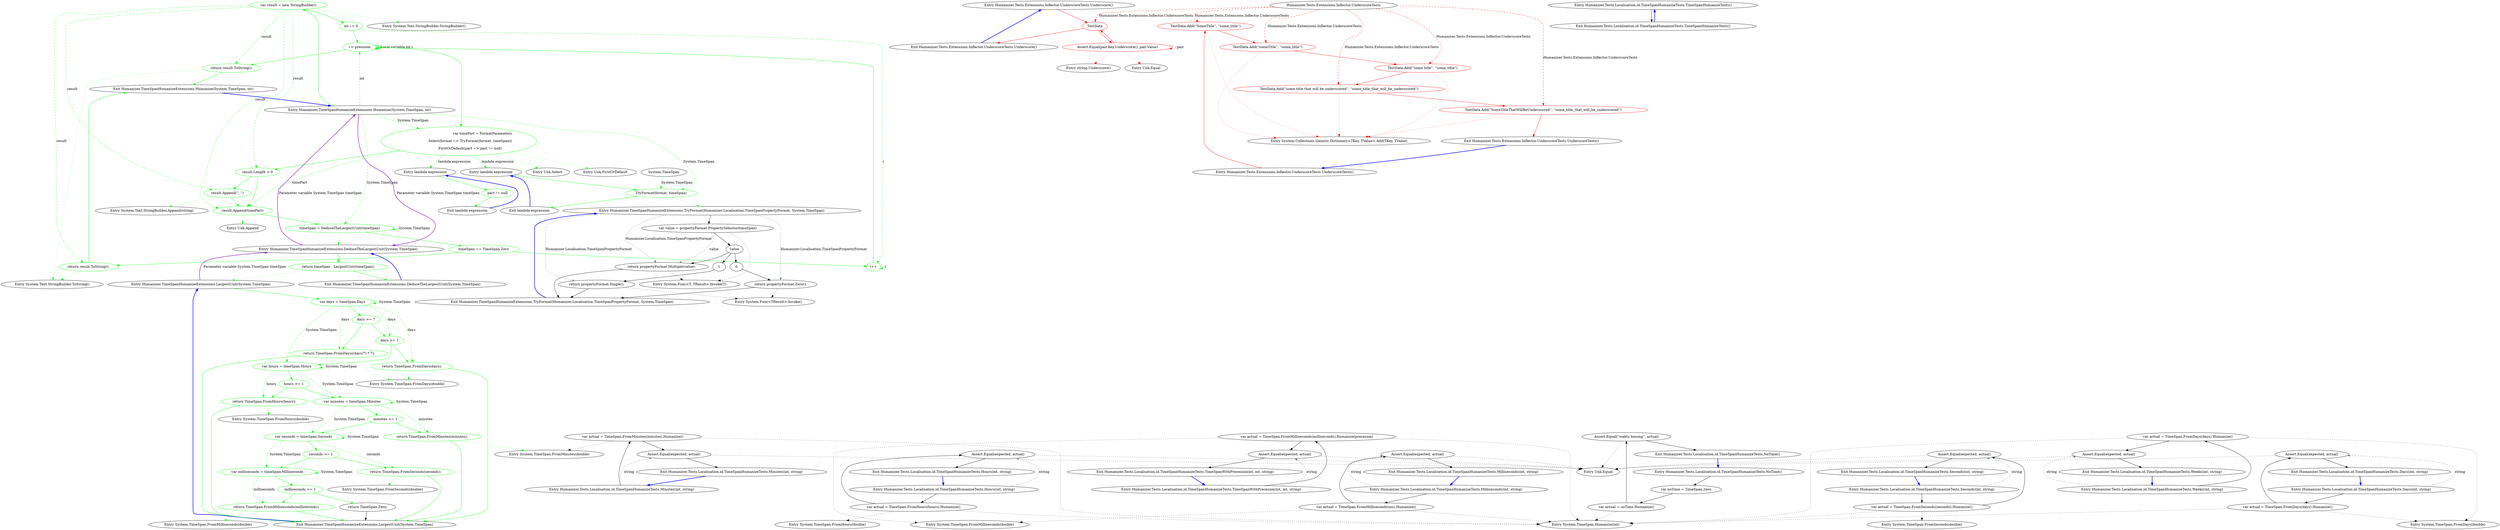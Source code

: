 digraph  {
d1 [label="var result = new StringBuilder()", span="22-22", cluster="Humanizer.TimeSpanHumanizeExtensions.Humanize(System.TimeSpan, int)", color=green, community=1];
d0 [label="Entry Humanizer.TimeSpanHumanizeExtensions.Humanize(System.TimeSpan, int)", span="20-20", cluster="Humanizer.TimeSpanHumanizeExtensions.Humanize(System.TimeSpan, int)"];
d2 [label="int i = 0", span="23-23", cluster="Humanizer.TimeSpanHumanizeExtensions.Humanize(System.TimeSpan, int)", color=green, community=1];
d14 [label="Entry System.Text.StringBuilder.StringBuilder()", span="0-0", cluster="System.Text.StringBuilder.StringBuilder()"];
d5 [label="result.Length > 0", span="29-29", cluster="Humanizer.TimeSpanHumanizeExtensions.Humanize(System.TimeSpan, int)", color=green, community=1];
d6 [label="result.Append('', '')", span="30-30", cluster="Humanizer.TimeSpanHumanizeExtensions.Humanize(System.TimeSpan, int)", color=green, community=1];
d7 [label="result.Append(timePart)", span="32-32", cluster="Humanizer.TimeSpanHumanizeExtensions.Humanize(System.TimeSpan, int)", color=green, community=1];
d10 [label="return result.ToString();", span="36-36", cluster="Humanizer.TimeSpanHumanizeExtensions.Humanize(System.TimeSpan, int)", color=green, community=0];
d12 [label="return result.ToString();", span="39-39", cluster="Humanizer.TimeSpanHumanizeExtensions.Humanize(System.TimeSpan, int)", color=green, community=2];
d3 [label="i < precision", span="23-23", cluster="Humanizer.TimeSpanHumanizeExtensions.Humanize(System.TimeSpan, int)", color=green, community=1];
d11 [label="i++", span="23-23", cluster="Humanizer.TimeSpanHumanizeExtensions.Humanize(System.TimeSpan, int)", color=green, community=1];
d4 [label="var timePart = FormatParameters\r\n                    .Select(format => TryFormat(format, timeSpan))\r\n                    .FirstOrDefault(part => part != null)", span="25-27", cluster="Humanizer.TimeSpanHumanizeExtensions.Humanize(System.TimeSpan, int)", color=green, community=1];
d15 [label="Entry Unk.Select", span="", cluster="Unk.Select"];
d16 [label="Entry Unk.FirstOrDefault", span="", cluster="Unk.FirstOrDefault"];
d21 [label="Entry lambda expression", span="26-26", cluster="lambda expression"];
d25 [label="Entry lambda expression", span="27-27", cluster="lambda expression"];
d22 [label="TryFormat(format, timeSpan)", span="26-26", cluster="lambda expression", color=green, community=1];
d86 [label="System.TimeSpan", span=""];
d23 [label="Exit lambda expression", span="26-26", cluster="lambda expression"];
d24 [label="Entry Humanizer.TimeSpanHumanizeExtensions.TryFormat(Humanizer.Localisation.TimeSpanPropertyFormat, System.TimeSpan)", span="122-122", cluster="Humanizer.TimeSpanHumanizeExtensions.TryFormat(Humanizer.Localisation.TimeSpanPropertyFormat, System.TimeSpan)"];
d8 [label="timeSpan = DeduceTheLargestUnit(timeSpan)", span="34-34", cluster="Humanizer.TimeSpanHumanizeExtensions.Humanize(System.TimeSpan, int)", color=green, community=0];
d9 [label="timeSpan == TimeSpan.Zero", span="35-35", cluster="Humanizer.TimeSpanHumanizeExtensions.Humanize(System.TimeSpan, int)", color=green, community=1];
d19 [label="Entry Humanizer.TimeSpanHumanizeExtensions.DeduceTheLargestUnit(System.TimeSpan)", span="42-42", cluster="Humanizer.TimeSpanHumanizeExtensions.DeduceTheLargestUnit(System.TimeSpan)"];
d17 [label="Entry System.Text.StringBuilder.Append(string)", span="0-0", cluster="System.Text.StringBuilder.Append(string)"];
d18 [label="Entry Unk.Append", span="", cluster="Unk.Append"];
d13 [label="Exit Humanizer.TimeSpanHumanizeExtensions.Humanize(System.TimeSpan, int)", span="20-20", cluster="Humanizer.TimeSpanHumanizeExtensions.Humanize(System.TimeSpan, int)"];
d20 [label="Entry System.Text.StringBuilder.ToString()", span="0-0", cluster="System.Text.StringBuilder.ToString()"];
d26 [label="part != null", span="27-27", cluster="lambda expression", color=green, community=1];
d27 [label="Exit lambda expression", span="27-27", cluster="lambda expression"];
d28 [label="return timeSpan - LargestUnit(timeSpan);", span="44-44", cluster="Humanizer.TimeSpanHumanizeExtensions.DeduceTheLargestUnit(System.TimeSpan)", color=green, community=1];
d29 [label="Exit Humanizer.TimeSpanHumanizeExtensions.DeduceTheLargestUnit(System.TimeSpan)", span="42-42", cluster="Humanizer.TimeSpanHumanizeExtensions.DeduceTheLargestUnit(System.TimeSpan)"];
d30 [label="Entry Humanizer.TimeSpanHumanizeExtensions.LargestUnit(System.TimeSpan)", span="47-47", cluster="Humanizer.TimeSpanHumanizeExtensions.LargestUnit(System.TimeSpan)"];
d31 [label="var days = timeSpan.Days", span="49-49", cluster="Humanizer.TimeSpanHumanizeExtensions.LargestUnit(System.TimeSpan)", color=green, community=1];
d32 [label="days >= 7", span="50-50", cluster="Humanizer.TimeSpanHumanizeExtensions.LargestUnit(System.TimeSpan)", color=green, community=1];
d33 [label="return TimeSpan.FromDays((days/7) * 7);", span="51-51", cluster="Humanizer.TimeSpanHumanizeExtensions.LargestUnit(System.TimeSpan)", color=green, community=1];
d34 [label="days >= 1", span="52-52", cluster="Humanizer.TimeSpanHumanizeExtensions.LargestUnit(System.TimeSpan)", color=green, community=1];
d35 [label="return TimeSpan.FromDays(days);", span="53-53", cluster="Humanizer.TimeSpanHumanizeExtensions.LargestUnit(System.TimeSpan)", color=green, community=1];
d36 [label="var hours = timeSpan.Hours", span="55-55", cluster="Humanizer.TimeSpanHumanizeExtensions.LargestUnit(System.TimeSpan)", color=green, community=1];
d49 [label="Exit Humanizer.TimeSpanHumanizeExtensions.LargestUnit(System.TimeSpan)", span="47-47", cluster="Humanizer.TimeSpanHumanizeExtensions.LargestUnit(System.TimeSpan)"];
d50 [label="Entry System.TimeSpan.FromDays(double)", span="0-0", cluster="System.TimeSpan.FromDays(double)"];
d37 [label="hours >= 1", span="56-56", cluster="Humanizer.TimeSpanHumanizeExtensions.LargestUnit(System.TimeSpan)", color=green, community=1];
d38 [label="return TimeSpan.FromHours(hours);", span="57-57", cluster="Humanizer.TimeSpanHumanizeExtensions.LargestUnit(System.TimeSpan)", color=green, community=1];
d39 [label="var minutes = timeSpan.Minutes", span="59-59", cluster="Humanizer.TimeSpanHumanizeExtensions.LargestUnit(System.TimeSpan)", color=green, community=1];
d51 [label="Entry System.TimeSpan.FromHours(double)", span="0-0", cluster="System.TimeSpan.FromHours(double)"];
d40 [label="minutes >= 1", span="60-60", cluster="Humanizer.TimeSpanHumanizeExtensions.LargestUnit(System.TimeSpan)", color=green, community=1];
d41 [label="return TimeSpan.FromMinutes(minutes);", span="61-61", cluster="Humanizer.TimeSpanHumanizeExtensions.LargestUnit(System.TimeSpan)", color=green, community=1];
d42 [label="var seconds = timeSpan.Seconds", span="63-63", cluster="Humanizer.TimeSpanHumanizeExtensions.LargestUnit(System.TimeSpan)", color=green, community=1];
d52 [label="Entry System.TimeSpan.FromMinutes(double)", span="0-0", cluster="System.TimeSpan.FromMinutes(double)"];
d43 [label="seconds >= 1", span="64-64", cluster="Humanizer.TimeSpanHumanizeExtensions.LargestUnit(System.TimeSpan)", color=green, community=1];
d44 [label="return TimeSpan.FromSeconds(seconds);", span="65-65", cluster="Humanizer.TimeSpanHumanizeExtensions.LargestUnit(System.TimeSpan)", color=green, community=1];
d45 [label="var milliseconds = timeSpan.Milliseconds", span="67-67", cluster="Humanizer.TimeSpanHumanizeExtensions.LargestUnit(System.TimeSpan)", color=green, community=1];
d53 [label="Entry System.TimeSpan.FromSeconds(double)", span="0-0", cluster="System.TimeSpan.FromSeconds(double)"];
d46 [label="milliseconds >= 1", span="68-68", cluster="Humanizer.TimeSpanHumanizeExtensions.LargestUnit(System.TimeSpan)", color=green, community=1];
d47 [label="return TimeSpan.FromMilliseconds(milliseconds);", span="69-69", cluster="Humanizer.TimeSpanHumanizeExtensions.LargestUnit(System.TimeSpan)", color=green, community=1];
d48 [label="return TimeSpan.Zero;", span="71-71", cluster="Humanizer.TimeSpanHumanizeExtensions.LargestUnit(System.TimeSpan)"];
d54 [label="Entry System.TimeSpan.FromMilliseconds(double)", span="0-0", cluster="System.TimeSpan.FromMilliseconds(double)"];
d83 [label="Exit Humanizer.TimeSpanHumanizeExtensions.TryFormat(Humanizer.Localisation.TimeSpanPropertyFormat, System.TimeSpan)", span="122-122", cluster="Humanizer.TimeSpanHumanizeExtensions.TryFormat(Humanizer.Localisation.TimeSpanPropertyFormat, System.TimeSpan)"];
d76 [label="var value = propertyFormat.PropertySelector(timeSpan)", span="126-126", cluster="Humanizer.TimeSpanHumanizeExtensions.TryFormat(Humanizer.Localisation.TimeSpanPropertyFormat, System.TimeSpan)"];
d79 [label="return propertyFormat.Zero();", span="130-130", cluster="Humanizer.TimeSpanHumanizeExtensions.TryFormat(Humanizer.Localisation.TimeSpanPropertyFormat, System.TimeSpan)"];
d81 [label="return propertyFormat.Single();", span="132-132", cluster="Humanizer.TimeSpanHumanizeExtensions.TryFormat(Humanizer.Localisation.TimeSpanPropertyFormat, System.TimeSpan)"];
d82 [label="return propertyFormat.Multiple(value);", span="134-134", cluster="Humanizer.TimeSpanHumanizeExtensions.TryFormat(Humanizer.Localisation.TimeSpanPropertyFormat, System.TimeSpan)"];
d77 [label=value, span="127-127", cluster="Humanizer.TimeSpanHumanizeExtensions.TryFormat(Humanizer.Localisation.TimeSpanPropertyFormat, System.TimeSpan)"];
d84 [label="Entry System.Func<T, TResult>.Invoke(T)", span="0-0", cluster="System.Func<T, TResult>.Invoke(T)"];
d78 [label=0, span="129-129", cluster="Humanizer.TimeSpanHumanizeExtensions.TryFormat(Humanizer.Localisation.TimeSpanPropertyFormat, System.TimeSpan)"];
d85 [label="Entry System.Func<TResult>.Invoke()", span="0-0", cluster="System.Func<TResult>.Invoke()"];
d80 [label=1, span="131-131", cluster="Humanizer.TimeSpanHumanizeExtensions.TryFormat(Humanizer.Localisation.TimeSpanPropertyFormat, System.TimeSpan)"];
m0_0 [label="Entry Humanizer.Tests.Extensions.Inflector.UnderscoreTests.Underscore()", span="7-7", cluster="Humanizer.Tests.Extensions.Inflector.UnderscoreTests.Underscore()", file="TimeSpanHumanizeExtensionsTests.cs"];
m0_1 [label=TestData, span="9-9", cluster="Humanizer.Tests.Extensions.Inflector.UnderscoreTests.Underscore()", color=red, community=0, file="TimeSpanHumanizeExtensionsTests.cs"];
m0_2 [label="Assert.Equal(pair.Key.Underscore(), pair.Value)", span="11-11", cluster="Humanizer.Tests.Extensions.Inflector.UnderscoreTests.Underscore()", color=red, community=0, file="TimeSpanHumanizeExtensionsTests.cs"];
m0_3 [label="Exit Humanizer.Tests.Extensions.Inflector.UnderscoreTests.Underscore()", span="7-7", cluster="Humanizer.Tests.Extensions.Inflector.UnderscoreTests.Underscore()", file="TimeSpanHumanizeExtensionsTests.cs"];
m0_6 [label="Entry Humanizer.Tests.Extensions.Inflector.UnderscoreTests.UnderscoreTests()", span="15-15", cluster="Humanizer.Tests.Extensions.Inflector.UnderscoreTests.UnderscoreTests()", file="TimeSpanHumanizeExtensionsTests.cs"];
m0_7 [label="TestData.Add(''SomeTitle'', ''some_title'')", span="18-18", cluster="Humanizer.Tests.Extensions.Inflector.UnderscoreTests.UnderscoreTests()", color=red, community=0, file="TimeSpanHumanizeExtensionsTests.cs"];
m0_8 [label="TestData.Add(''someTitle'', ''some_title'')", span="19-19", cluster="Humanizer.Tests.Extensions.Inflector.UnderscoreTests.UnderscoreTests()", color=red, community=0, file="TimeSpanHumanizeExtensionsTests.cs"];
m0_9 [label="TestData.Add(''some title'', ''some_title'')", span="20-20", cluster="Humanizer.Tests.Extensions.Inflector.UnderscoreTests.UnderscoreTests()", color=red, community=0, file="TimeSpanHumanizeExtensionsTests.cs"];
m0_10 [label="TestData.Add(''some title that will be underscored'', ''some_title_that_will_be_underscored'')", span="21-21", cluster="Humanizer.Tests.Extensions.Inflector.UnderscoreTests.UnderscoreTests()", color=red, community=0, file="TimeSpanHumanizeExtensionsTests.cs"];
m0_11 [label="TestData.Add(''SomeTitleThatWillBeUnderscored'', ''some_title_that_will_be_underscored'')", span="22-22", cluster="Humanizer.Tests.Extensions.Inflector.UnderscoreTests.UnderscoreTests()", color=red, community=0, file="TimeSpanHumanizeExtensionsTests.cs"];
m0_12 [label="Exit Humanizer.Tests.Extensions.Inflector.UnderscoreTests.UnderscoreTests()", span="15-15", cluster="Humanizer.Tests.Extensions.Inflector.UnderscoreTests.UnderscoreTests()", file="TimeSpanHumanizeExtensionsTests.cs"];
m0_13 [label="Entry System.Collections.Generic.Dictionary<TKey, TValue>.Add(TKey, TValue)", span="0-0", cluster="System.Collections.Generic.Dictionary<TKey, TValue>.Add(TKey, TValue)", file="TimeSpanHumanizeExtensionsTests.cs"];
m0_4 [label="Entry string.Underscore()", span="193-193", cluster="string.Underscore()", file="TimeSpanHumanizeExtensionsTests.cs"];
m0_5 [label="Entry Unk.Equal", span="", cluster="Unk.Equal", file="TimeSpanHumanizeExtensionsTests.cs"];
m0_14 [label="Humanizer.Tests.Extensions.Inflector.UnderscoreTests", span="", file="TimeSpanHumanizeExtensionsTests.cs"];
m3_33 [label="Entry Humanizer.Tests.Localisation.id.TimeSpanHumanizeTests.TimeSpanWithPrecesion(int, int, string)", span="101-101", cluster="Humanizer.Tests.Localisation.id.TimeSpanHumanizeTests.TimeSpanWithPrecesion(int, int, string)", file="TimeSpanTests.cs"];
m3_34 [label="var actual = TimeSpan.FromMilliseconds(milliseconds).Humanize(precesion)", span="103-103", cluster="Humanizer.Tests.Localisation.id.TimeSpanHumanizeTests.TimeSpanWithPrecesion(int, int, string)", file="TimeSpanTests.cs"];
m3_35 [label="Assert.Equal(expected, actual)", span="104-104", cluster="Humanizer.Tests.Localisation.id.TimeSpanHumanizeTests.TimeSpanWithPrecesion(int, int, string)", file="TimeSpanTests.cs"];
m3_36 [label="Exit Humanizer.Tests.Localisation.id.TimeSpanHumanizeTests.TimeSpanWithPrecesion(int, int, string)", span="101-101", cluster="Humanizer.Tests.Localisation.id.TimeSpanHumanizeTests.TimeSpanWithPrecesion(int, int, string)", file="TimeSpanTests.cs"];
m3_7 [label="Entry System.TimeSpan.Humanize(int)", span="18-18", cluster="System.TimeSpan.Humanize(int)", file="TimeSpanTests.cs"];
m3_0 [label="Entry Humanizer.Tests.Localisation.id.TimeSpanHumanizeTests.TimeSpanHumanizeTests()", span="8-8", cluster="Humanizer.Tests.Localisation.id.TimeSpanHumanizeTests.TimeSpanHumanizeTests()", file="TimeSpanTests.cs"];
m3_1 [label="Exit Humanizer.Tests.Localisation.id.TimeSpanHumanizeTests.TimeSpanHumanizeTests()", span="8-8", cluster="Humanizer.Tests.Localisation.id.TimeSpanHumanizeTests.TimeSpanHumanizeTests()", file="TimeSpanTests.cs"];
m3_9 [label="Entry Humanizer.Tests.Localisation.id.TimeSpanHumanizeTests.Days(int, string)", span="24-24", cluster="Humanizer.Tests.Localisation.id.TimeSpanHumanizeTests.Days(int, string)", file="TimeSpanTests.cs"];
m3_10 [label="var actual = TimeSpan.FromDays(days).Humanize()", span="26-26", cluster="Humanizer.Tests.Localisation.id.TimeSpanHumanizeTests.Days(int, string)", file="TimeSpanTests.cs"];
m3_11 [label="Assert.Equal(expected, actual)", span="27-27", cluster="Humanizer.Tests.Localisation.id.TimeSpanHumanizeTests.Days(int, string)", file="TimeSpanTests.cs"];
m3_12 [label="Exit Humanizer.Tests.Localisation.id.TimeSpanHumanizeTests.Days(int, string)", span="24-24", cluster="Humanizer.Tests.Localisation.id.TimeSpanHumanizeTests.Days(int, string)", file="TimeSpanTests.cs"];
m3_13 [label="Entry Humanizer.Tests.Localisation.id.TimeSpanHumanizeTests.Hours(int, string)", span="34-34", cluster="Humanizer.Tests.Localisation.id.TimeSpanHumanizeTests.Hours(int, string)", file="TimeSpanTests.cs"];
m3_14 [label="var actual = TimeSpan.FromHours(hours).Humanize()", span="36-36", cluster="Humanizer.Tests.Localisation.id.TimeSpanHumanizeTests.Hours(int, string)", file="TimeSpanTests.cs"];
m3_15 [label="Assert.Equal(expected, actual)", span="37-37", cluster="Humanizer.Tests.Localisation.id.TimeSpanHumanizeTests.Hours(int, string)", file="TimeSpanTests.cs"];
m3_16 [label="Exit Humanizer.Tests.Localisation.id.TimeSpanHumanizeTests.Hours(int, string)", span="34-34", cluster="Humanizer.Tests.Localisation.id.TimeSpanHumanizeTests.Hours(int, string)", file="TimeSpanTests.cs"];
m3_18 [label="Entry Humanizer.Tests.Localisation.id.TimeSpanHumanizeTests.Minutes(int, string)", span="45-45", cluster="Humanizer.Tests.Localisation.id.TimeSpanHumanizeTests.Minutes(int, string)", file="TimeSpanTests.cs"];
m3_19 [label="var actual = TimeSpan.FromMinutes(minutes).Humanize()", span="47-47", cluster="Humanizer.Tests.Localisation.id.TimeSpanHumanizeTests.Minutes(int, string)", file="TimeSpanTests.cs"];
m3_20 [label="Assert.Equal(expected, actual)", span="48-48", cluster="Humanizer.Tests.Localisation.id.TimeSpanHumanizeTests.Minutes(int, string)", file="TimeSpanTests.cs"];
m3_21 [label="Exit Humanizer.Tests.Localisation.id.TimeSpanHumanizeTests.Minutes(int, string)", span="45-45", cluster="Humanizer.Tests.Localisation.id.TimeSpanHumanizeTests.Minutes(int, string)", file="TimeSpanTests.cs"];
m3_32 [label="Entry System.TimeSpan.FromMilliseconds(double)", span="0-0", cluster="System.TimeSpan.FromMilliseconds(double)", file="TimeSpanTests.cs"];
m3_8 [label="Entry Unk.Equal", span="", cluster="Unk.Equal", file="TimeSpanTests.cs"];
m3_27 [label="Entry System.TimeSpan.FromSeconds(double)", span="0-0", cluster="System.TimeSpan.FromSeconds(double)", file="TimeSpanTests.cs"];
m3_17 [label="Entry System.TimeSpan.FromHours(double)", span="0-0", cluster="System.TimeSpan.FromHours(double)", file="TimeSpanTests.cs"];
m3_28 [label="Entry Humanizer.Tests.Localisation.id.TimeSpanHumanizeTests.Milliseconds(int, string)", span="65-65", cluster="Humanizer.Tests.Localisation.id.TimeSpanHumanizeTests.Milliseconds(int, string)", file="TimeSpanTests.cs"];
m3_29 [label="var actual = TimeSpan.FromMilliseconds(ms).Humanize()", span="67-67", cluster="Humanizer.Tests.Localisation.id.TimeSpanHumanizeTests.Milliseconds(int, string)", file="TimeSpanTests.cs"];
m3_30 [label="Assert.Equal(expected, actual)", span="68-68", cluster="Humanizer.Tests.Localisation.id.TimeSpanHumanizeTests.Milliseconds(int, string)", file="TimeSpanTests.cs"];
m3_31 [label="Exit Humanizer.Tests.Localisation.id.TimeSpanHumanizeTests.Milliseconds(int, string)", span="65-65", cluster="Humanizer.Tests.Localisation.id.TimeSpanHumanizeTests.Milliseconds(int, string)", file="TimeSpanTests.cs"];
m3_37 [label="Entry Humanizer.Tests.Localisation.id.TimeSpanHumanizeTests.NoTime()", span="108-108", cluster="Humanizer.Tests.Localisation.id.TimeSpanHumanizeTests.NoTime()", file="TimeSpanTests.cs"];
m3_38 [label="var noTime = TimeSpan.Zero", span="110-110", cluster="Humanizer.Tests.Localisation.id.TimeSpanHumanizeTests.NoTime()", file="TimeSpanTests.cs"];
m3_39 [label="var actual = noTime.Humanize()", span="111-111", cluster="Humanizer.Tests.Localisation.id.TimeSpanHumanizeTests.NoTime()", file="TimeSpanTests.cs"];
m3_40 [label="Assert.Equal(''waktu kosong'', actual)", span="112-112", cluster="Humanizer.Tests.Localisation.id.TimeSpanHumanizeTests.NoTime()", file="TimeSpanTests.cs"];
m3_41 [label="Exit Humanizer.Tests.Localisation.id.TimeSpanHumanizeTests.NoTime()", span="108-108", cluster="Humanizer.Tests.Localisation.id.TimeSpanHumanizeTests.NoTime()", file="TimeSpanTests.cs"];
m3_6 [label="Entry System.TimeSpan.FromDays(double)", span="0-0", cluster="System.TimeSpan.FromDays(double)", file="TimeSpanTests.cs"];
m3_2 [label="Entry Humanizer.Tests.Localisation.id.TimeSpanHumanizeTests.Weeks(int, string)", span="15-15", cluster="Humanizer.Tests.Localisation.id.TimeSpanHumanizeTests.Weeks(int, string)", file="TimeSpanTests.cs"];
m3_3 [label="var actual = TimeSpan.FromDays(days).Humanize()", span="17-17", cluster="Humanizer.Tests.Localisation.id.TimeSpanHumanizeTests.Weeks(int, string)", file="TimeSpanTests.cs"];
m3_4 [label="Assert.Equal(expected, actual)", span="18-18", cluster="Humanizer.Tests.Localisation.id.TimeSpanHumanizeTests.Weeks(int, string)", file="TimeSpanTests.cs"];
m3_5 [label="Exit Humanizer.Tests.Localisation.id.TimeSpanHumanizeTests.Weeks(int, string)", span="15-15", cluster="Humanizer.Tests.Localisation.id.TimeSpanHumanizeTests.Weeks(int, string)", file="TimeSpanTests.cs"];
m3_23 [label="Entry Humanizer.Tests.Localisation.id.TimeSpanHumanizeTests.Seconds(int, string)", span="55-55", cluster="Humanizer.Tests.Localisation.id.TimeSpanHumanizeTests.Seconds(int, string)", file="TimeSpanTests.cs"];
m3_24 [label="var actual = TimeSpan.FromSeconds(seconds).Humanize()", span="57-57", cluster="Humanizer.Tests.Localisation.id.TimeSpanHumanizeTests.Seconds(int, string)", file="TimeSpanTests.cs"];
m3_25 [label="Assert.Equal(expected, actual)", span="58-58", cluster="Humanizer.Tests.Localisation.id.TimeSpanHumanizeTests.Seconds(int, string)", file="TimeSpanTests.cs"];
m3_26 [label="Exit Humanizer.Tests.Localisation.id.TimeSpanHumanizeTests.Seconds(int, string)", span="55-55", cluster="Humanizer.Tests.Localisation.id.TimeSpanHumanizeTests.Seconds(int, string)", file="TimeSpanTests.cs"];
d1 -> d2  [key=0, style=solid, color=green];
d1 -> d14  [key=2, style=dotted, color=green];
d1 -> d5  [key=1, style=dashed, color=green, label=result];
d1 -> d6  [key=1, style=dashed, color=green, label=result];
d1 -> d7  [key=1, style=dashed, color=green, label=result];
d1 -> d10  [key=1, style=dashed, color=green, label=result];
d1 -> d12  [key=1, style=dashed, color=green, label=result];
d0 -> d1  [key=0, style=solid, color=green];
d0 -> d3  [key=1, style=dashed, color=green, label=int];
d0 -> d4  [key=1, style=dashed, color=green, label="System.TimeSpan"];
d0 -> d22  [key=1, style=dashed, color=green, label="System.TimeSpan"];
d0 -> d8  [key=1, style=dashed, color=green, label="System.TimeSpan"];
d0 -> d19  [key=3, color=darkorchid, style=bold, label="Parameter variable System.TimeSpan timeSpan"];
d2 -> d3  [key=0, style=solid, color=green];
d2 -> d11  [key=1, style=dashed, color=green, label=i];
d5 -> d6  [key=0, style=solid, color=green];
d5 -> d7  [key=0, style=solid, color=green];
d6 -> d7  [key=0, style=solid, color=green];
d6 -> d17  [key=2, style=dotted, color=green];
d7 -> d8  [key=0, style=solid, color=green];
d7 -> d18  [key=2, style=dotted, color=green];
d10 -> d13  [key=0, style=solid, color=green];
d10 -> d20  [key=2, style=dotted, color=green];
d12 -> d13  [key=0, style=solid, color=green];
d12 -> d20  [key=2, style=dotted, color=green];
d3 -> d3  [key=3, color=green, style=bold, label="Local variable int i"];
d3 -> d4  [key=0, style=solid, color=green];
d3 -> d12  [key=0, style=solid, color=green];
d11 -> d3  [key=0, style=solid, color=green];
d11 -> d11  [key=1, style=dashed, color=green, label=i];
d4 -> d5  [key=0, style=solid, color=green];
d4 -> d15  [key=2, style=dotted, color=green];
d4 -> d16  [key=2, style=dotted, color=green];
d4 -> d21  [key=1, style=dashed, color=green, label="lambda expression"];
d4 -> d25  [key=1, style=dashed, color=green, label="lambda expression"];
d4 -> d7  [key=1, style=dashed, color=green, label=timePart];
d21 -> d22  [key=0, style=solid, color=green];
d25 -> d26  [key=0, style=solid, color=green];
d22 -> d23  [key=0, style=solid, color=green];
d22 -> d24  [key=2, style=dotted, color=green];
d86 -> d22  [key=1, style=dashed, color=green, label="System.TimeSpan"];
d23 -> d21  [key=0, style=bold, color=blue];
d24 -> d76  [key=0, style=solid];
d24 -> d79  [key=1, style=dashed, color=darkseagreen4, label="Humanizer.Localisation.TimeSpanPropertyFormat"];
d24 -> d81  [key=1, style=dashed, color=darkseagreen4, label="Humanizer.Localisation.TimeSpanPropertyFormat"];
d24 -> d82  [key=1, style=dashed, color=darkseagreen4, label="Humanizer.Localisation.TimeSpanPropertyFormat"];
d8 -> d8  [key=1, style=dashed, color=green, label="System.TimeSpan"];
d8 -> d9  [key=0, style=solid, color=green];
d8 -> d19  [key=2, style=dotted, color=green];
d9 -> d10  [key=0, style=solid, color=green];
d9 -> d11  [key=0, style=solid, color=green];
d19 -> d28  [key=0, style=solid, color=green];
d19 -> d0  [key=3, color=darkorchid, style=bold, label="Parameter variable System.TimeSpan timeSpan"];
d13 -> d0  [key=0, style=bold, color=blue];
d26 -> d27  [key=0, style=solid, color=green];
d27 -> d25  [key=0, style=bold, color=blue];
d28 -> d29  [key=0, style=solid, color=green];
d28 -> d30  [key=2, style=dotted, color=green];
d29 -> d19  [key=0, style=bold, color=blue];
d30 -> d31  [key=0, style=solid, color=green];
d30 -> d19  [key=3, color=darkorchid, style=bold, label="Parameter variable System.TimeSpan timeSpan"];
d31 -> d31  [key=1, style=dashed, color=green, label="System.TimeSpan"];
d31 -> d32  [key=0, style=solid, color=green];
d31 -> d33  [key=1, style=dashed, color=green, label=days];
d31 -> d34  [key=1, style=dashed, color=green, label=days];
d31 -> d35  [key=1, style=dashed, color=green, label=days];
d31 -> d36  [key=1, style=dashed, color=green, label="System.TimeSpan"];
d32 -> d33  [key=0, style=solid, color=green];
d32 -> d34  [key=0, style=solid, color=green];
d33 -> d49  [key=0, style=solid, color=green];
d33 -> d50  [key=2, style=dotted, color=green];
d34 -> d35  [key=0, style=solid, color=green];
d34 -> d36  [key=0, style=solid, color=green];
d35 -> d49  [key=0, style=solid, color=green];
d35 -> d50  [key=2, style=dotted, color=green];
d36 -> d36  [key=1, style=dashed, color=green, label="System.TimeSpan"];
d36 -> d37  [key=0, style=solid, color=green];
d36 -> d38  [key=1, style=dashed, color=green, label=hours];
d36 -> d39  [key=1, style=dashed, color=green, label="System.TimeSpan"];
d49 -> d30  [key=0, style=bold, color=blue];
d37 -> d38  [key=0, style=solid, color=green];
d37 -> d39  [key=0, style=solid, color=green];
d38 -> d49  [key=0, style=solid, color=green];
d38 -> d51  [key=2, style=dotted, color=green];
d39 -> d39  [key=1, style=dashed, color=green, label="System.TimeSpan"];
d39 -> d40  [key=0, style=solid, color=green];
d39 -> d41  [key=1, style=dashed, color=green, label=minutes];
d39 -> d42  [key=1, style=dashed, color=green, label="System.TimeSpan"];
d40 -> d41  [key=0, style=solid, color=green];
d40 -> d42  [key=0, style=solid, color=green];
d41 -> d49  [key=0, style=solid, color=green];
d41 -> d52  [key=2, style=dotted, color=green];
d42 -> d42  [key=1, style=dashed, color=green, label="System.TimeSpan"];
d42 -> d43  [key=0, style=solid, color=green];
d42 -> d44  [key=1, style=dashed, color=green, label=seconds];
d42 -> d45  [key=1, style=dashed, color=green, label="System.TimeSpan"];
d43 -> d44  [key=0, style=solid, color=green];
d43 -> d45  [key=0, style=solid, color=green];
d44 -> d49  [key=0, style=solid, color=green];
d44 -> d53  [key=2, style=dotted, color=green];
d45 -> d45  [key=1, style=dashed, color=green, label="System.TimeSpan"];
d45 -> d46  [key=0, style=solid, color=green];
d45 -> d47  [key=1, style=dashed, color=green, label=milliseconds];
d46 -> d47  [key=0, style=solid, color=green];
d46 -> d48  [key=0, style=solid, color=green];
d47 -> d49  [key=0, style=solid, color=green];
d47 -> d54  [key=2, style=dotted, color=green];
d48 -> d49  [key=0, style=solid];
d83 -> d24  [key=0, style=bold, color=blue];
d76 -> d77  [key=0, style=solid];
d76 -> d84  [key=2, style=dotted];
d76 -> d82  [key=1, style=dashed, color=darkseagreen4, label=value];
d79 -> d83  [key=0, style=solid];
d79 -> d85  [key=2, style=dotted];
d81 -> d83  [key=0, style=solid];
d81 -> d85  [key=2, style=dotted];
d82 -> d83  [key=0, style=solid];
d82 -> d84  [key=2, style=dotted];
d77 -> d82  [key=0, style=solid];
d77 -> d78  [key=0, style=solid];
d77 -> d80  [key=0, style=solid];
d78 -> d79  [key=0, style=solid];
d80 -> d81  [key=0, style=solid];
m0_0 -> m0_1  [key=0, style=solid, color=red];
m0_1 -> m0_2  [key=0, style=solid, color=red];
m0_1 -> m0_3  [key=0, style=solid, color=red];
m0_2 -> m0_1  [key=0, style=solid, color=red];
m0_2 -> m0_4  [key=2, style=dotted, color=red];
m0_2 -> m0_5  [key=2, style=dotted, color=red];
m0_2 -> m0_2  [key=1, style=dashed, color=red, label=pair];
m0_3 -> m0_0  [key=0, style=bold, color=blue];
m0_6 -> m0_7  [key=0, style=solid, color=red];
m0_7 -> m0_8  [key=0, style=solid, color=red];
m0_7 -> m0_13  [key=2, style=dotted, color=red];
m0_8 -> m0_9  [key=0, style=solid, color=red];
m0_8 -> m0_13  [key=2, style=dotted, color=red];
m0_9 -> m0_10  [key=0, style=solid, color=red];
m0_9 -> m0_13  [key=2, style=dotted, color=red];
m0_10 -> m0_11  [key=0, style=solid, color=red];
m0_10 -> m0_13  [key=2, style=dotted, color=red];
m0_11 -> m0_12  [key=0, style=solid, color=red];
m0_11 -> m0_13  [key=2, style=dotted, color=red];
m0_12 -> m0_6  [key=0, style=bold, color=blue];
m0_14 -> m0_1  [key=1, style=dashed, color=red, label="Humanizer.Tests.Extensions.Inflector.UnderscoreTests"];
m0_14 -> m0_7  [key=1, style=dashed, color=red, label="Humanizer.Tests.Extensions.Inflector.UnderscoreTests"];
m0_14 -> m0_8  [key=1, style=dashed, color=red, label="Humanizer.Tests.Extensions.Inflector.UnderscoreTests"];
m0_14 -> m0_9  [key=1, style=dashed, color=red, label="Humanizer.Tests.Extensions.Inflector.UnderscoreTests"];
m0_14 -> m0_10  [key=1, style=dashed, color=red, label="Humanizer.Tests.Extensions.Inflector.UnderscoreTests"];
m0_14 -> m0_11  [key=1, style=dashed, color=red, label="Humanizer.Tests.Extensions.Inflector.UnderscoreTests"];
m3_33 -> m3_34  [key=0, style=solid];
m3_33 -> m3_35  [key=1, style=dashed, color=darkseagreen4, label=string];
m3_34 -> m3_35  [key=0, style=solid];
m3_34 -> m3_32  [key=2, style=dotted];
m3_34 -> m3_7  [key=2, style=dotted];
m3_35 -> m3_36  [key=0, style=solid];
m3_35 -> m3_8  [key=2, style=dotted];
m3_36 -> m3_33  [key=0, style=bold, color=blue];
m3_0 -> m3_1  [key=0, style=solid];
m3_1 -> m3_0  [key=0, style=bold, color=blue];
m3_9 -> m3_10  [key=0, style=solid];
m3_9 -> m3_11  [key=1, style=dashed, color=darkseagreen4, label=string];
m3_10 -> m3_11  [key=0, style=solid];
m3_10 -> m3_6  [key=2, style=dotted];
m3_10 -> m3_7  [key=2, style=dotted];
m3_11 -> m3_12  [key=0, style=solid];
m3_11 -> m3_8  [key=2, style=dotted];
m3_12 -> m3_9  [key=0, style=bold, color=blue];
m3_13 -> m3_14  [key=0, style=solid];
m3_13 -> m3_15  [key=1, style=dashed, color=darkseagreen4, label=string];
m3_14 -> m3_15  [key=0, style=solid];
m3_14 -> m3_17  [key=2, style=dotted];
m3_14 -> m3_7  [key=2, style=dotted];
m3_15 -> m3_16  [key=0, style=solid];
m3_15 -> m3_8  [key=2, style=dotted];
m3_16 -> m3_13  [key=0, style=bold, color=blue];
m3_18 -> m3_19  [key=0, style=solid];
m3_18 -> m3_20  [key=1, style=dashed, color=darkseagreen4, label=string];
m3_19 -> m3_20  [key=0, style=solid];
m3_19 -> d52  [key=2, style=dotted];
m3_19 -> m3_7  [key=2, style=dotted];
m3_20 -> m3_21  [key=0, style=solid];
m3_20 -> m3_8  [key=2, style=dotted];
m3_21 -> m3_18  [key=0, style=bold, color=blue];
m3_28 -> m3_29  [key=0, style=solid];
m3_28 -> m3_30  [key=1, style=dashed, color=darkseagreen4, label=string];
m3_29 -> m3_30  [key=0, style=solid];
m3_29 -> m3_32  [key=2, style=dotted];
m3_29 -> m3_7  [key=2, style=dotted];
m3_30 -> m3_31  [key=0, style=solid];
m3_30 -> m3_8  [key=2, style=dotted];
m3_31 -> m3_28  [key=0, style=bold, color=blue];
m3_37 -> m3_38  [key=0, style=solid];
m3_38 -> m3_39  [key=0, style=solid];
m3_39 -> m3_40  [key=0, style=solid];
m3_39 -> m3_7  [key=2, style=dotted];
m3_40 -> m3_41  [key=0, style=solid];
m3_40 -> m3_8  [key=2, style=dotted];
m3_41 -> m3_37  [key=0, style=bold, color=blue];
m3_2 -> m3_3  [key=0, style=solid];
m3_2 -> m3_4  [key=1, style=dashed, color=darkseagreen4, label=string];
m3_3 -> m3_4  [key=0, style=solid];
m3_3 -> m3_6  [key=2, style=dotted];
m3_3 -> m3_7  [key=2, style=dotted];
m3_4 -> m3_5  [key=0, style=solid];
m3_4 -> m3_8  [key=2, style=dotted];
m3_5 -> m3_2  [key=0, style=bold, color=blue];
m3_23 -> m3_24  [key=0, style=solid];
m3_23 -> m3_25  [key=1, style=dashed, color=darkseagreen4, label=string];
m3_24 -> m3_25  [key=0, style=solid];
m3_24 -> m3_27  [key=2, style=dotted];
m3_24 -> m3_7  [key=2, style=dotted];
m3_25 -> m3_26  [key=0, style=solid];
m3_25 -> m3_8  [key=2, style=dotted];
m3_26 -> m3_23  [key=0, style=bold, color=blue];
}
